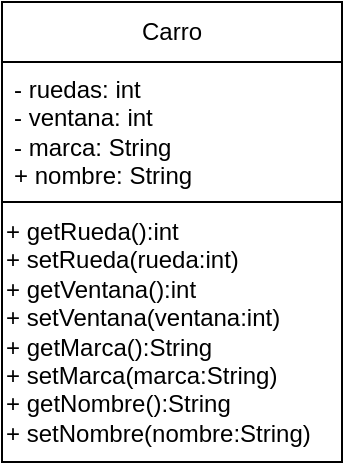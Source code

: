 <mxfile version="22.1.18" type="device">
  <diagram name="Página-1" id="R0iPBxdvNUkH9K-a5B_V">
    <mxGraphModel dx="755" dy="352" grid="1" gridSize="10" guides="1" tooltips="1" connect="1" arrows="1" fold="1" page="1" pageScale="1" pageWidth="827" pageHeight="1169" math="0" shadow="0">
      <root>
        <mxCell id="0" />
        <mxCell id="1" parent="0" />
        <mxCell id="ZwRhiMHrei8cTIr8UE8i-2" value="Carro" style="swimlane;fontStyle=0;childLayout=stackLayout;horizontal=1;startSize=30;horizontalStack=0;resizeParent=1;resizeParentMax=0;resizeLast=0;collapsible=1;marginBottom=0;whiteSpace=wrap;html=1;" vertex="1" parent="1">
          <mxGeometry x="490" y="100" width="170" height="100" as="geometry" />
        </mxCell>
        <mxCell id="ZwRhiMHrei8cTIr8UE8i-3" value="- ruedas: int&lt;br&gt;- ventana: int&lt;br&gt;- marca: String&lt;br&gt;+ nombre: String" style="text;strokeColor=none;fillColor=none;align=left;verticalAlign=middle;spacingLeft=4;spacingRight=4;overflow=hidden;points=[[0,0.5],[1,0.5]];portConstraint=eastwest;rotatable=0;whiteSpace=wrap;html=1;" vertex="1" parent="ZwRhiMHrei8cTIr8UE8i-2">
          <mxGeometry y="30" width="170" height="70" as="geometry" />
        </mxCell>
        <mxCell id="ZwRhiMHrei8cTIr8UE8i-17" value="+ getRueda():int&lt;br style=&quot;&quot;&gt;&lt;span style=&quot;&quot;&gt;+ setRueda(rueda:int)&lt;/span&gt;&lt;br style=&quot;&quot;&gt;&lt;span style=&quot;&quot;&gt;+ getVentana():int&lt;/span&gt;&lt;br style=&quot;&quot;&gt;&lt;span style=&quot;&quot;&gt;+ setVentana(ventana:int)&lt;/span&gt;&lt;br style=&quot;&quot;&gt;&lt;span style=&quot;&quot;&gt;+ getMarca():String&lt;/span&gt;&lt;br style=&quot;&quot;&gt;&lt;span style=&quot;&quot;&gt;+ setMarca(marca:String)&lt;/span&gt;&lt;br style=&quot;&quot;&gt;&lt;span style=&quot;&quot;&gt;+ getNombre():String&lt;/span&gt;&lt;br style=&quot;&quot;&gt;&lt;div style=&quot;&quot;&gt;&lt;span style=&quot;background-color: initial;&quot;&gt;+ setNombre(nombre:String)&lt;/span&gt;&lt;/div&gt;" style="rounded=0;whiteSpace=wrap;html=1;align=left;" vertex="1" parent="1">
          <mxGeometry x="490" y="200" width="170" height="130" as="geometry" />
        </mxCell>
      </root>
    </mxGraphModel>
  </diagram>
</mxfile>
